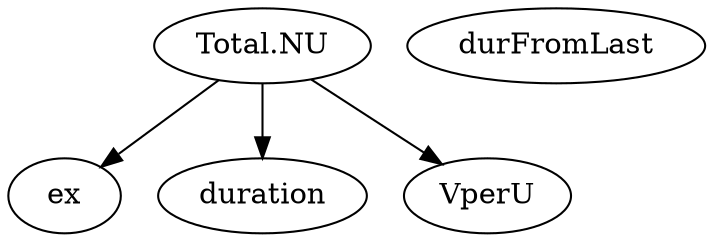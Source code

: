 digraph {
  "Total.NU" ;
  "ex" ;
  "duration" ;
  "VperU" ;
  "durFromLast" ;
  edge [dir=forward] "Total.NU" -> "ex" ;
  edge [dir=forward] "Total.NU" -> "duration" ;
  edge [dir=forward] "Total.NU" -> "VperU" ;
}
